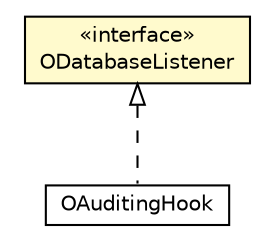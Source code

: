 #!/usr/local/bin/dot
#
# Class diagram 
# Generated by UMLGraph version R5_6-24-gf6e263 (http://www.umlgraph.org/)
#

digraph G {
	edge [fontname="Helvetica",fontsize=10,labelfontname="Helvetica",labelfontsize=10];
	node [fontname="Helvetica",fontsize=10,shape=plaintext];
	nodesep=0.25;
	ranksep=0.5;
	// com.orientechnologies.orient.core.db.ODatabaseListener
	c2732814 [label=<<table title="com.orientechnologies.orient.core.db.ODatabaseListener" border="0" cellborder="1" cellspacing="0" cellpadding="2" port="p" bgcolor="lemonChiffon" href="./ODatabaseListener.html">
		<tr><td><table border="0" cellspacing="0" cellpadding="1">
<tr><td align="center" balign="center"> &#171;interface&#187; </td></tr>
<tr><td align="center" balign="center"> ODatabaseListener </td></tr>
		</table></td></tr>
		</table>>, URL="./ODatabaseListener.html", fontname="Helvetica", fontcolor="black", fontsize=10.0];
	// com.orientechnologies.security.auditing.OAuditingHook
	c2734944 [label=<<table title="com.orientechnologies.security.auditing.OAuditingHook" border="0" cellborder="1" cellspacing="0" cellpadding="2" port="p" href="../../../security/auditing/OAuditingHook.html">
		<tr><td><table border="0" cellspacing="0" cellpadding="1">
<tr><td align="center" balign="center"> OAuditingHook </td></tr>
		</table></td></tr>
		</table>>, URL="../../../security/auditing/OAuditingHook.html", fontname="Helvetica", fontcolor="black", fontsize=10.0];
	//com.orientechnologies.security.auditing.OAuditingHook implements com.orientechnologies.orient.core.db.ODatabaseListener
	c2732814:p -> c2734944:p [dir=back,arrowtail=empty,style=dashed];
}

